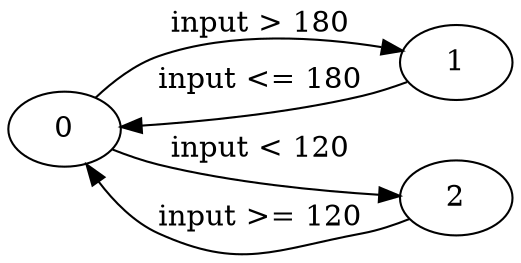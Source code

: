 digraph g{
   rankdir="LR";
   edge[splines="curved"]
   0 -> 1 [label = "input > 180"];
   1 -> 0 [label = "input <= 180"];
   0 -> 2 [label = "input < 120"];
   2 -> 0 [label = "input >= 120"];
}
